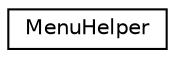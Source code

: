 digraph "Graphical Class Hierarchy"
{
  edge [fontname="Helvetica",fontsize="10",labelfontname="Helvetica",labelfontsize="10"];
  node [fontname="Helvetica",fontsize="10",shape=record];
  rankdir="LR";
  Node1 [label="MenuHelper",height=0.2,width=0.4,color="black", fillcolor="white", style="filled",URL="$class_menu_helper.html"];
}

